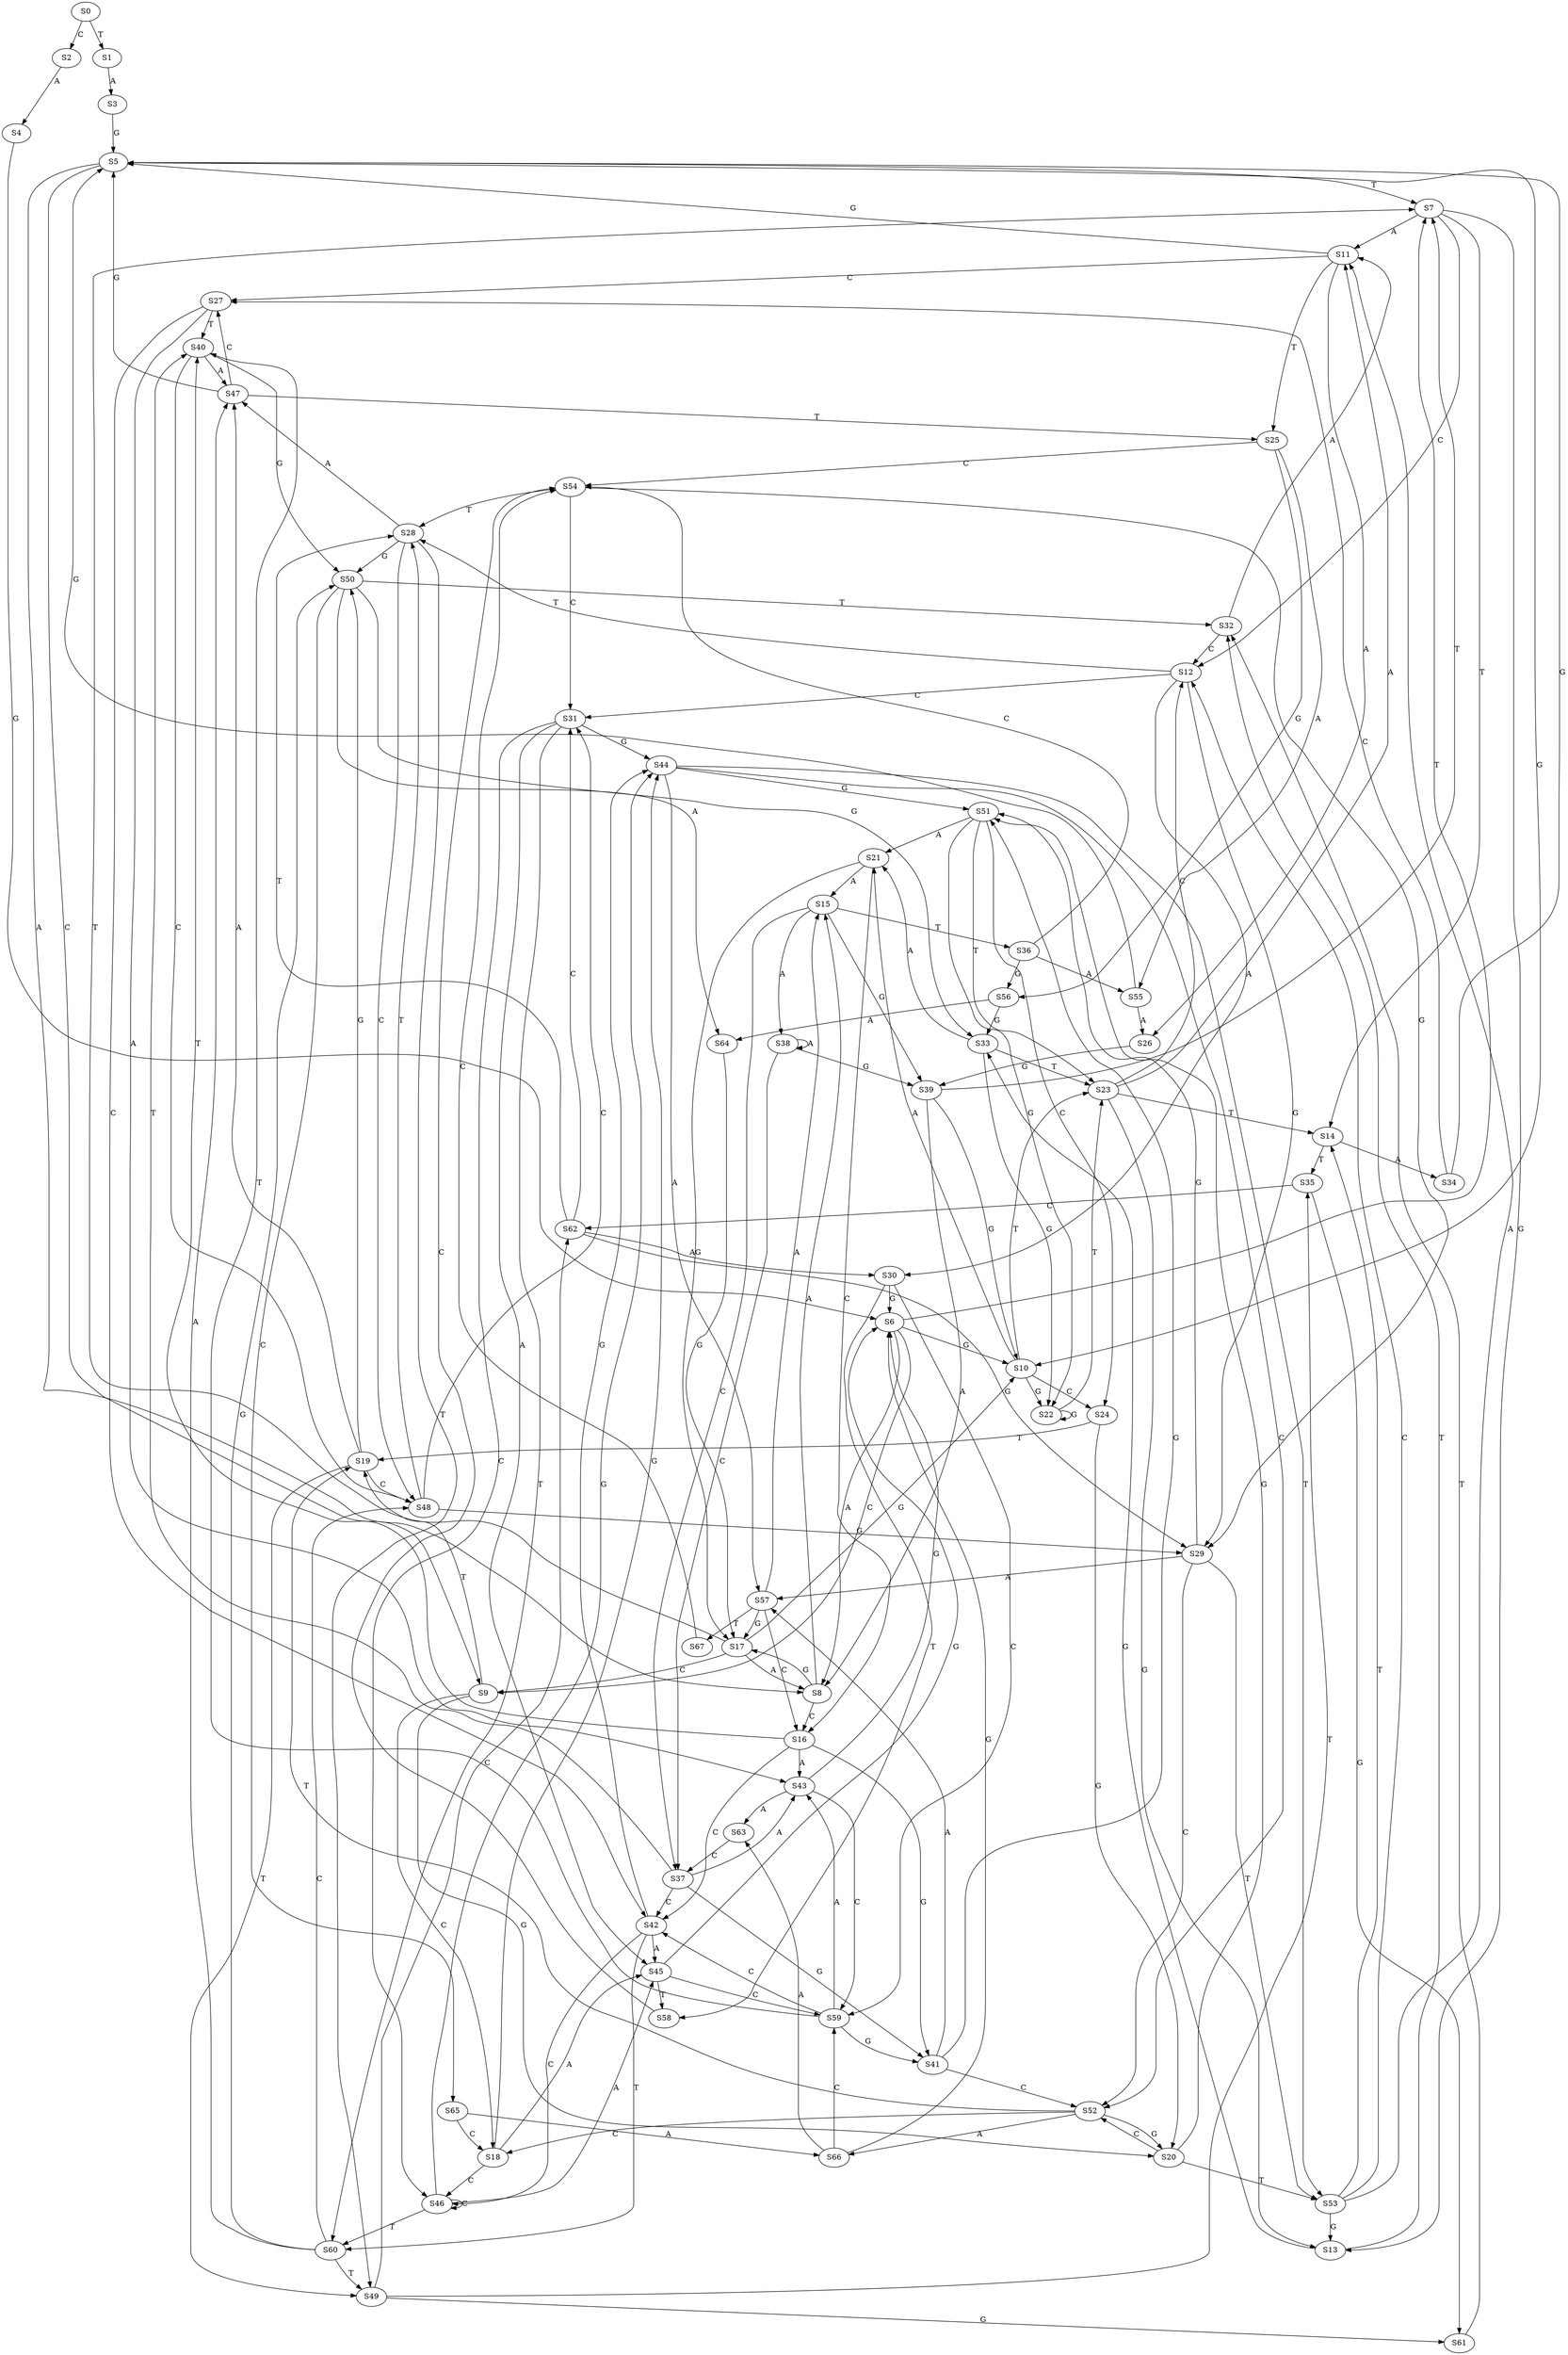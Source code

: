 strict digraph  {
	S0 -> S1 [ label = T ];
	S0 -> S2 [ label = C ];
	S1 -> S3 [ label = A ];
	S2 -> S4 [ label = A ];
	S3 -> S5 [ label = G ];
	S4 -> S6 [ label = G ];
	S5 -> S7 [ label = T ];
	S5 -> S8 [ label = A ];
	S5 -> S9 [ label = C ];
	S5 -> S10 [ label = G ];
	S6 -> S10 [ label = G ];
	S6 -> S7 [ label = T ];
	S6 -> S8 [ label = A ];
	S6 -> S9 [ label = C ];
	S7 -> S11 [ label = A ];
	S7 -> S12 [ label = C ];
	S7 -> S13 [ label = G ];
	S7 -> S14 [ label = T ];
	S8 -> S15 [ label = A ];
	S8 -> S16 [ label = C ];
	S8 -> S17 [ label = G ];
	S9 -> S18 [ label = C ];
	S9 -> S19 [ label = T ];
	S9 -> S20 [ label = G ];
	S10 -> S21 [ label = A ];
	S10 -> S22 [ label = G ];
	S10 -> S23 [ label = T ];
	S10 -> S24 [ label = C ];
	S11 -> S25 [ label = T ];
	S11 -> S5 [ label = G ];
	S11 -> S26 [ label = A ];
	S11 -> S27 [ label = C ];
	S12 -> S28 [ label = T ];
	S12 -> S29 [ label = G ];
	S12 -> S30 [ label = A ];
	S12 -> S31 [ label = C ];
	S13 -> S32 [ label = T ];
	S13 -> S33 [ label = G ];
	S14 -> S34 [ label = A ];
	S14 -> S35 [ label = T ];
	S15 -> S36 [ label = T ];
	S15 -> S37 [ label = C ];
	S15 -> S38 [ label = A ];
	S15 -> S39 [ label = G ];
	S16 -> S40 [ label = T ];
	S16 -> S41 [ label = G ];
	S16 -> S42 [ label = C ];
	S16 -> S43 [ label = A ];
	S17 -> S7 [ label = T ];
	S17 -> S8 [ label = A ];
	S17 -> S10 [ label = G ];
	S17 -> S9 [ label = C ];
	S18 -> S44 [ label = G ];
	S18 -> S45 [ label = A ];
	S18 -> S46 [ label = C ];
	S19 -> S47 [ label = A ];
	S19 -> S48 [ label = C ];
	S19 -> S49 [ label = T ];
	S19 -> S50 [ label = G ];
	S20 -> S51 [ label = G ];
	S20 -> S52 [ label = C ];
	S20 -> S53 [ label = T ];
	S21 -> S15 [ label = A ];
	S21 -> S16 [ label = C ];
	S21 -> S17 [ label = G ];
	S22 -> S23 [ label = T ];
	S22 -> S22 [ label = G ];
	S23 -> S11 [ label = A ];
	S23 -> S12 [ label = C ];
	S23 -> S13 [ label = G ];
	S23 -> S14 [ label = T ];
	S24 -> S19 [ label = T ];
	S24 -> S20 [ label = G ];
	S25 -> S54 [ label = C ];
	S25 -> S55 [ label = A ];
	S25 -> S56 [ label = G ];
	S26 -> S39 [ label = G ];
	S27 -> S42 [ label = C ];
	S27 -> S40 [ label = T ];
	S27 -> S43 [ label = A ];
	S28 -> S50 [ label = G ];
	S28 -> S48 [ label = C ];
	S28 -> S47 [ label = A ];
	S28 -> S49 [ label = T ];
	S29 -> S51 [ label = G ];
	S29 -> S53 [ label = T ];
	S29 -> S52 [ label = C ];
	S29 -> S57 [ label = A ];
	S30 -> S58 [ label = T ];
	S30 -> S59 [ label = C ];
	S30 -> S6 [ label = G ];
	S31 -> S46 [ label = C ];
	S31 -> S45 [ label = A ];
	S31 -> S60 [ label = T ];
	S31 -> S44 [ label = G ];
	S32 -> S12 [ label = C ];
	S32 -> S11 [ label = A ];
	S33 -> S23 [ label = T ];
	S33 -> S22 [ label = G ];
	S33 -> S21 [ label = A ];
	S34 -> S27 [ label = C ];
	S34 -> S5 [ label = G ];
	S35 -> S61 [ label = G ];
	S35 -> S62 [ label = C ];
	S36 -> S55 [ label = A ];
	S36 -> S54 [ label = C ];
	S36 -> S56 [ label = G ];
	S37 -> S43 [ label = A ];
	S37 -> S42 [ label = C ];
	S37 -> S41 [ label = G ];
	S37 -> S40 [ label = T ];
	S38 -> S39 [ label = G ];
	S38 -> S37 [ label = C ];
	S38 -> S38 [ label = A ];
	S39 -> S7 [ label = T ];
	S39 -> S8 [ label = A ];
	S39 -> S10 [ label = G ];
	S40 -> S47 [ label = A ];
	S40 -> S48 [ label = C ];
	S40 -> S50 [ label = G ];
	S41 -> S51 [ label = G ];
	S41 -> S57 [ label = A ];
	S41 -> S52 [ label = C ];
	S42 -> S46 [ label = C ];
	S42 -> S45 [ label = A ];
	S42 -> S60 [ label = T ];
	S42 -> S44 [ label = G ];
	S43 -> S6 [ label = G ];
	S43 -> S59 [ label = C ];
	S43 -> S63 [ label = A ];
	S44 -> S57 [ label = A ];
	S44 -> S51 [ label = G ];
	S44 -> S53 [ label = T ];
	S44 -> S52 [ label = C ];
	S45 -> S6 [ label = G ];
	S45 -> S58 [ label = T ];
	S45 -> S59 [ label = C ];
	S46 -> S44 [ label = G ];
	S46 -> S46 [ label = C ];
	S46 -> S45 [ label = A ];
	S46 -> S60 [ label = T ];
	S47 -> S5 [ label = G ];
	S47 -> S25 [ label = T ];
	S47 -> S27 [ label = C ];
	S48 -> S28 [ label = T ];
	S48 -> S29 [ label = G ];
	S48 -> S31 [ label = C ];
	S49 -> S62 [ label = C ];
	S49 -> S61 [ label = G ];
	S49 -> S35 [ label = T ];
	S50 -> S64 [ label = A ];
	S50 -> S65 [ label = C ];
	S50 -> S32 [ label = T ];
	S50 -> S33 [ label = G ];
	S51 -> S21 [ label = A ];
	S51 -> S22 [ label = G ];
	S51 -> S24 [ label = C ];
	S51 -> S23 [ label = T ];
	S52 -> S20 [ label = G ];
	S52 -> S19 [ label = T ];
	S52 -> S18 [ label = C ];
	S52 -> S66 [ label = A ];
	S53 -> S12 [ label = C ];
	S53 -> S11 [ label = A ];
	S53 -> S13 [ label = G ];
	S53 -> S14 [ label = T ];
	S54 -> S31 [ label = C ];
	S54 -> S29 [ label = G ];
	S54 -> S28 [ label = T ];
	S55 -> S5 [ label = G ];
	S55 -> S26 [ label = A ];
	S56 -> S33 [ label = G ];
	S56 -> S64 [ label = A ];
	S57 -> S15 [ label = A ];
	S57 -> S16 [ label = C ];
	S57 -> S17 [ label = G ];
	S57 -> S67 [ label = T ];
	S58 -> S54 [ label = C ];
	S59 -> S40 [ label = T ];
	S59 -> S42 [ label = C ];
	S59 -> S43 [ label = A ];
	S59 -> S41 [ label = G ];
	S60 -> S47 [ label = A ];
	S60 -> S50 [ label = G ];
	S60 -> S48 [ label = C ];
	S60 -> S49 [ label = T ];
	S61 -> S32 [ label = T ];
	S62 -> S30 [ label = A ];
	S62 -> S28 [ label = T ];
	S62 -> S31 [ label = C ];
	S62 -> S29 [ label = G ];
	S63 -> S37 [ label = C ];
	S64 -> S17 [ label = G ];
	S65 -> S18 [ label = C ];
	S65 -> S66 [ label = A ];
	S66 -> S6 [ label = G ];
	S66 -> S63 [ label = A ];
	S66 -> S59 [ label = C ];
	S67 -> S54 [ label = C ];
}
